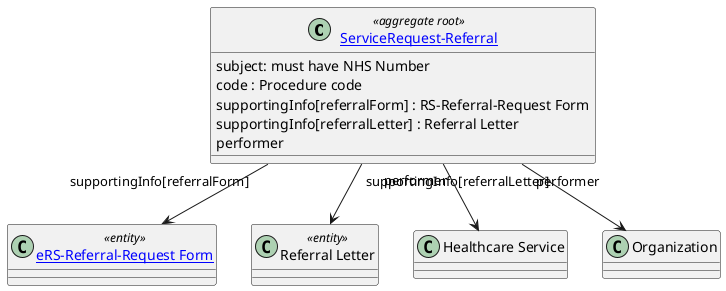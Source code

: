 @startuml


class "[[StructureDefinition-ServiceRequest-Referral.html ServiceRequest-Referral]]" as ServiceRequest <<aggregate root>> {
subject: must have NHS Number
code : Procedure code
supportingInfo[referralForm] : RS-Referral-Request Form
supportingInfo[referralLetter] : Referral Letter
performer
}

class "[[Questionnaire-eRS-Referral-Request.html eRS-Referral-Request Form]]" as form <<entity>> {
}

class "Referral Letter" as Composition <<entity>> {
}

class "Healthcare Service" as service

class Organization {
}

ServiceRequest "supportingInfo[referralForm]" --> form
ServiceRequest "supportingInfo[referralLetter]" --> Composition
ServiceRequest "performer" --> service
ServiceRequest "performer" --> Organization

@enduml
